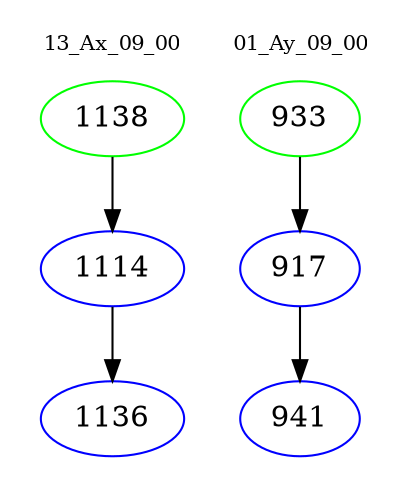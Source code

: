 digraph{
subgraph cluster_0 {
color = white
label = "13_Ax_09_00";
fontsize=10;
T0_1138 [label="1138", color="green"]
T0_1138 -> T0_1114 [color="black"]
T0_1114 [label="1114", color="blue"]
T0_1114 -> T0_1136 [color="black"]
T0_1136 [label="1136", color="blue"]
}
subgraph cluster_1 {
color = white
label = "01_Ay_09_00";
fontsize=10;
T1_933 [label="933", color="green"]
T1_933 -> T1_917 [color="black"]
T1_917 [label="917", color="blue"]
T1_917 -> T1_941 [color="black"]
T1_941 [label="941", color="blue"]
}
}
